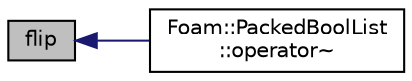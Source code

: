 digraph "flip"
{
  bgcolor="transparent";
  edge [fontname="Helvetica",fontsize="10",labelfontname="Helvetica",labelfontsize="10"];
  node [fontname="Helvetica",fontsize="10",shape=record];
  rankdir="LR";
  Node1 [label="flip",height=0.2,width=0.4,color="black", fillcolor="grey75", style="filled", fontcolor="black"];
  Node1 -> Node2 [dir="back",color="midnightblue",fontsize="10",style="solid",fontname="Helvetica"];
  Node2 [label="Foam::PackedBoolList\l::operator~",height=0.2,width=0.4,color="black",URL="$a01799.html#a669de5f48240b4c4e263d96afce0eab0",tooltip="Complement operator. "];
}
